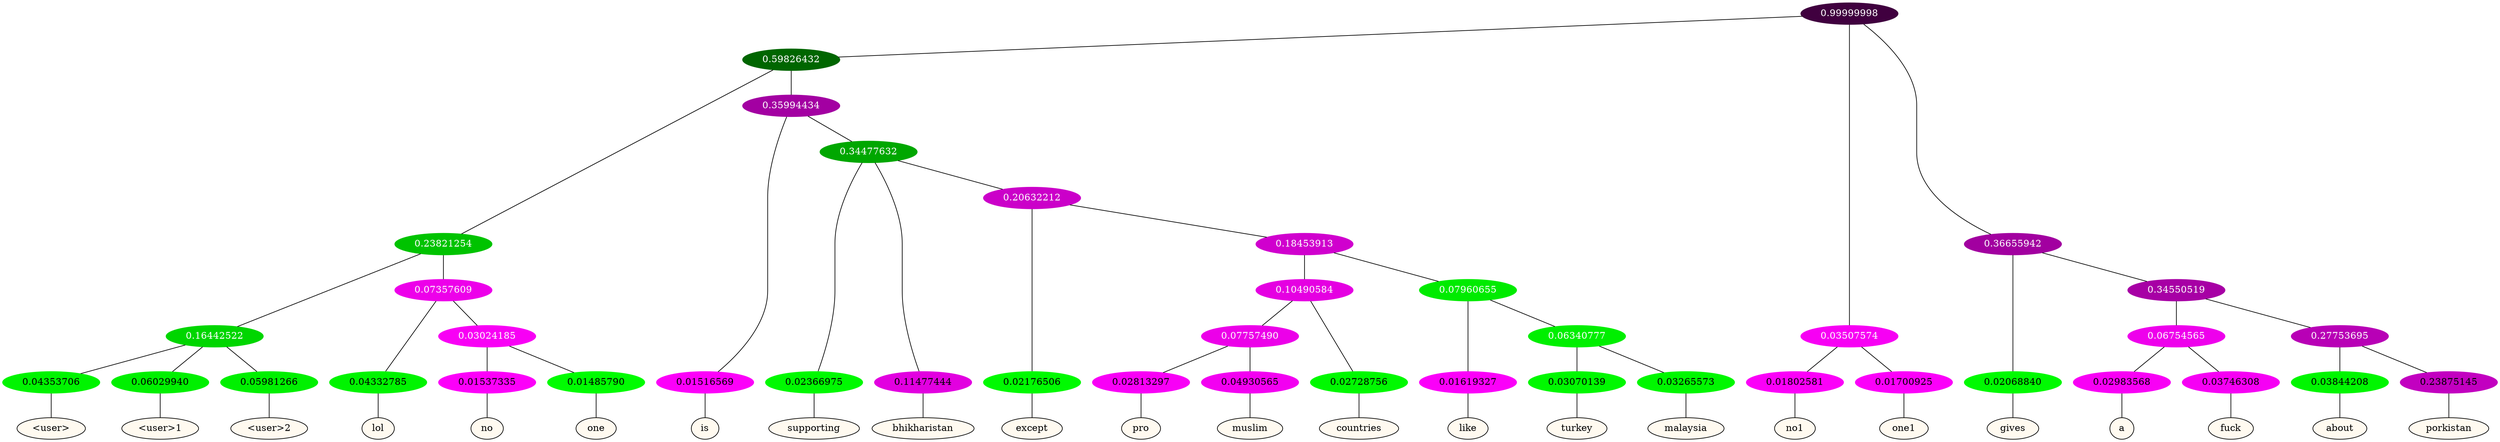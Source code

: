 graph {
	node [format=png height=0.15 nodesep=0.001 ordering=out overlap=prism overlap_scaling=0.01 ranksep=0.001 ratio=0.2 style=filled width=0.15]
	{
		rank=same
		a_w_16 [label="\<user\>" color=black fillcolor=floralwhite style="filled,solid"]
		a_w_17 [label="\<user\>1" color=black fillcolor=floralwhite style="filled,solid"]
		a_w_18 [label="\<user\>2" color=black fillcolor=floralwhite style="filled,solid"]
		a_w_19 [label=lol color=black fillcolor=floralwhite style="filled,solid"]
		a_w_28 [label=no color=black fillcolor=floralwhite style="filled,solid"]
		a_w_29 [label=one color=black fillcolor=floralwhite style="filled,solid"]
		a_w_12 [label=is color=black fillcolor=floralwhite style="filled,solid"]
		a_w_21 [label=supporting color=black fillcolor=floralwhite style="filled,solid"]
		a_w_22 [label=bhikharistan color=black fillcolor=floralwhite style="filled,solid"]
		a_w_30 [label=except color=black fillcolor=floralwhite style="filled,solid"]
		a_w_38 [label=pro color=black fillcolor=floralwhite style="filled,solid"]
		a_w_39 [label=muslim color=black fillcolor=floralwhite style="filled,solid"]
		a_w_35 [label=countries color=black fillcolor=floralwhite style="filled,solid"]
		a_w_36 [label=like color=black fillcolor=floralwhite style="filled,solid"]
		a_w_40 [label=turkey color=black fillcolor=floralwhite style="filled,solid"]
		a_w_41 [label=malaysia color=black fillcolor=floralwhite style="filled,solid"]
		a_w_6 [label=no1 color=black fillcolor=floralwhite style="filled,solid"]
		a_w_7 [label=one1 color=black fillcolor=floralwhite style="filled,solid"]
		a_w_8 [label=gives color=black fillcolor=floralwhite style="filled,solid"]
		a_w_24 [label=a color=black fillcolor=floralwhite style="filled,solid"]
		a_w_25 [label=fuck color=black fillcolor=floralwhite style="filled,solid"]
		a_w_26 [label=about color=black fillcolor=floralwhite style="filled,solid"]
		a_w_27 [label=porkistan color=black fillcolor=floralwhite style="filled,solid"]
	}
	a_n_16 -- a_w_16
	a_n_17 -- a_w_17
	a_n_18 -- a_w_18
	a_n_19 -- a_w_19
	a_n_28 -- a_w_28
	a_n_29 -- a_w_29
	a_n_12 -- a_w_12
	a_n_21 -- a_w_21
	a_n_22 -- a_w_22
	a_n_30 -- a_w_30
	a_n_38 -- a_w_38
	a_n_39 -- a_w_39
	a_n_35 -- a_w_35
	a_n_36 -- a_w_36
	a_n_40 -- a_w_40
	a_n_41 -- a_w_41
	a_n_6 -- a_w_6
	a_n_7 -- a_w_7
	a_n_8 -- a_w_8
	a_n_24 -- a_w_24
	a_n_25 -- a_w_25
	a_n_26 -- a_w_26
	a_n_27 -- a_w_27
	{
		rank=same
		a_n_16 [label=0.04353706 color="0.334 1.000 0.956" fontcolor=black]
		a_n_17 [label=0.06029940 color="0.334 1.000 0.940" fontcolor=black]
		a_n_18 [label=0.05981266 color="0.334 1.000 0.940" fontcolor=black]
		a_n_19 [label=0.04332785 color="0.334 1.000 0.957" fontcolor=black]
		a_n_28 [label=0.01537335 color="0.835 1.000 0.985" fontcolor=black]
		a_n_29 [label=0.01485790 color="0.334 1.000 0.985" fontcolor=black]
		a_n_12 [label=0.01516569 color="0.835 1.000 0.985" fontcolor=black]
		a_n_21 [label=0.02366975 color="0.334 1.000 0.976" fontcolor=black]
		a_n_22 [label=0.11477444 color="0.835 1.000 0.885" fontcolor=black]
		a_n_30 [label=0.02176506 color="0.334 1.000 0.978" fontcolor=black]
		a_n_38 [label=0.02813297 color="0.835 1.000 0.972" fontcolor=black]
		a_n_39 [label=0.04930565 color="0.835 1.000 0.951" fontcolor=black]
		a_n_35 [label=0.02728756 color="0.334 1.000 0.973" fontcolor=black]
		a_n_36 [label=0.01619327 color="0.835 1.000 0.984" fontcolor=black]
		a_n_40 [label=0.03070139 color="0.334 1.000 0.969" fontcolor=black]
		a_n_41 [label=0.03265573 color="0.334 1.000 0.967" fontcolor=black]
		a_n_6 [label=0.01802581 color="0.835 1.000 0.982" fontcolor=black]
		a_n_7 [label=0.01700925 color="0.835 1.000 0.983" fontcolor=black]
		a_n_8 [label=0.02068840 color="0.334 1.000 0.979" fontcolor=black]
		a_n_24 [label=0.02983568 color="0.835 1.000 0.970" fontcolor=black]
		a_n_25 [label=0.03746308 color="0.835 1.000 0.963" fontcolor=black]
		a_n_26 [label=0.03844208 color="0.334 1.000 0.962" fontcolor=black]
		a_n_27 [label=0.23875145 color="0.835 1.000 0.761" fontcolor=black]
	}
	a_n_0 [label=0.99999998 color="0.835 1.000 0.250" fontcolor=grey99]
	a_n_1 [label=0.59826432 color="0.334 1.000 0.402" fontcolor=grey99]
	a_n_0 -- a_n_1
	a_n_2 [label=0.03507574 color="0.835 1.000 0.965" fontcolor=grey99]
	a_n_0 -- a_n_2
	a_n_3 [label=0.36655942 color="0.835 1.000 0.633" fontcolor=grey99]
	a_n_0 -- a_n_3
	a_n_4 [label=0.23821254 color="0.334 1.000 0.762" fontcolor=grey99]
	a_n_1 -- a_n_4
	a_n_5 [label=0.35994434 color="0.835 1.000 0.640" fontcolor=grey99]
	a_n_1 -- a_n_5
	a_n_2 -- a_n_6
	a_n_2 -- a_n_7
	a_n_3 -- a_n_8
	a_n_9 [label=0.34550519 color="0.835 1.000 0.654" fontcolor=grey99]
	a_n_3 -- a_n_9
	a_n_10 [label=0.16442522 color="0.334 1.000 0.836" fontcolor=grey99]
	a_n_4 -- a_n_10
	a_n_11 [label=0.07357609 color="0.835 1.000 0.926" fontcolor=grey99]
	a_n_4 -- a_n_11
	a_n_5 -- a_n_12
	a_n_13 [label=0.34477632 color="0.334 1.000 0.655" fontcolor=grey99]
	a_n_5 -- a_n_13
	a_n_14 [label=0.06754565 color="0.835 1.000 0.932" fontcolor=grey99]
	a_n_9 -- a_n_14
	a_n_15 [label=0.27753695 color="0.835 1.000 0.722" fontcolor=grey99]
	a_n_9 -- a_n_15
	a_n_10 -- a_n_16
	a_n_10 -- a_n_17
	a_n_10 -- a_n_18
	a_n_11 -- a_n_19
	a_n_20 [label=0.03024185 color="0.835 1.000 0.970" fontcolor=grey99]
	a_n_11 -- a_n_20
	a_n_13 -- a_n_21
	a_n_13 -- a_n_22
	a_n_23 [label=0.20632212 color="0.835 1.000 0.794" fontcolor=grey99]
	a_n_13 -- a_n_23
	a_n_14 -- a_n_24
	a_n_14 -- a_n_25
	a_n_15 -- a_n_26
	a_n_15 -- a_n_27
	a_n_20 -- a_n_28
	a_n_20 -- a_n_29
	a_n_23 -- a_n_30
	a_n_31 [label=0.18453913 color="0.835 1.000 0.815" fontcolor=grey99]
	a_n_23 -- a_n_31
	a_n_32 [label=0.10490584 color="0.835 1.000 0.895" fontcolor=grey99]
	a_n_31 -- a_n_32
	a_n_33 [label=0.07960655 color="0.334 1.000 0.920" fontcolor=grey99]
	a_n_31 -- a_n_33
	a_n_34 [label=0.07757490 color="0.835 1.000 0.922" fontcolor=grey99]
	a_n_32 -- a_n_34
	a_n_32 -- a_n_35
	a_n_33 -- a_n_36
	a_n_37 [label=0.06340777 color="0.334 1.000 0.937" fontcolor=grey99]
	a_n_33 -- a_n_37
	a_n_34 -- a_n_38
	a_n_34 -- a_n_39
	a_n_37 -- a_n_40
	a_n_37 -- a_n_41
}
